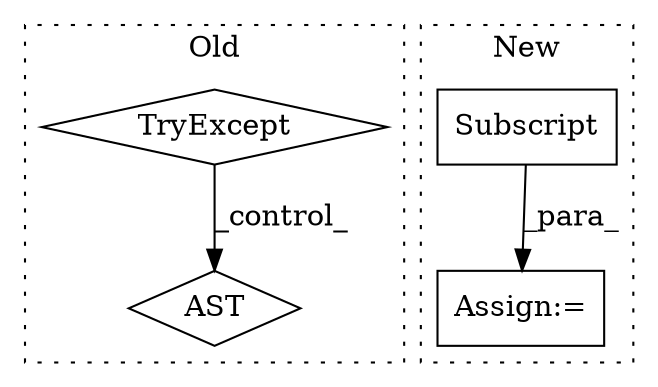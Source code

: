 digraph G {
subgraph cluster0 {
1 [label="TryExcept" a="71" s="2874" l="83" shape="diamond"];
3 [label="AST" a="2" s="3320,0" l="7,0" shape="diamond"];
label = "Old";
style="dotted";
}
subgraph cluster1 {
2 [label="Subscript" a="63" s="1862,0" l="10,0" shape="box"];
4 [label="Assign:=" a="68" s="1859" l="3" shape="box"];
label = "New";
style="dotted";
}
1 -> 3 [label="_control_"];
2 -> 4 [label="_para_"];
}